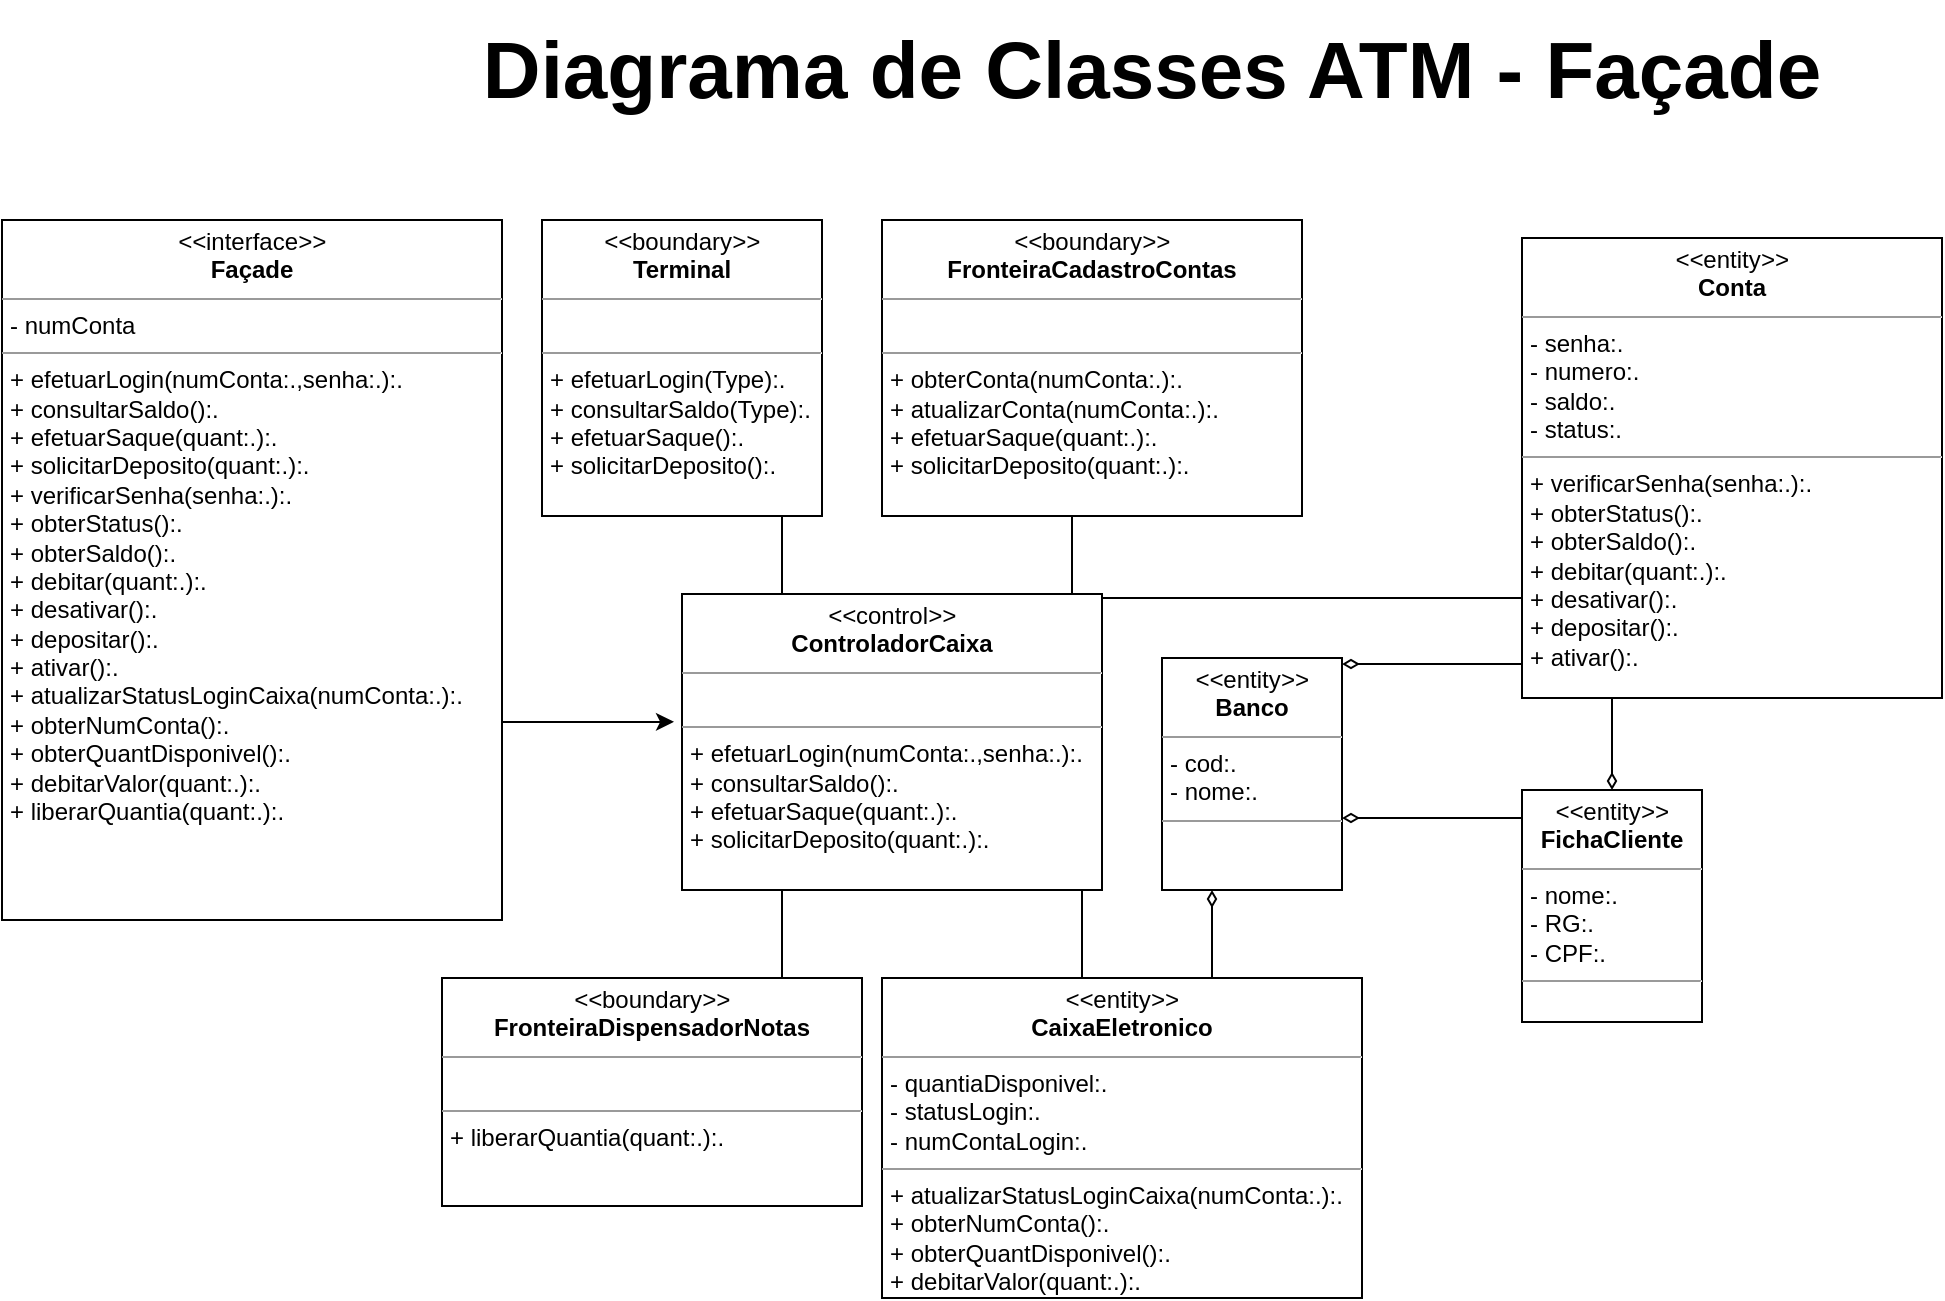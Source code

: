 <mxfile version="20.0.4" type="github">
  <diagram id="C5RBs43oDa-KdzZeNtuy" name="Page-1">
    <mxGraphModel dx="868" dy="432" grid="1" gridSize="10" guides="1" tooltips="1" connect="1" arrows="1" fold="1" page="1" pageScale="1" pageWidth="1169" pageHeight="827" math="0" shadow="0">
      <root>
        <mxCell id="WIyWlLk6GJQsqaUBKTNV-0" />
        <mxCell id="WIyWlLk6GJQsqaUBKTNV-1" parent="WIyWlLk6GJQsqaUBKTNV-0" />
        <mxCell id="RDTARKWvVBVLJ8gn_Zw1-19" value="" style="edgeStyle=orthogonalEdgeStyle;rounded=0;orthogonalLoop=1;jettySize=auto;html=1;endArrow=none;endFill=0;" parent="WIyWlLk6GJQsqaUBKTNV-1" source="RDTARKWvVBVLJ8gn_Zw1-11" target="RDTARKWvVBVLJ8gn_Zw1-18" edge="1">
          <mxGeometry relative="1" as="geometry">
            <Array as="points">
              <mxPoint x="480" y="297" />
              <mxPoint x="480" y="297" />
            </Array>
          </mxGeometry>
        </mxCell>
        <mxCell id="RDTARKWvVBVLJ8gn_Zw1-11" value="&lt;p style=&quot;margin:0px;margin-top:4px;text-align:center;&quot;&gt;&lt;i&gt;&amp;lt;&amp;lt;&lt;/i&gt;boundary&lt;i&gt;&amp;gt;&amp;gt;&lt;/i&gt;&lt;br&gt;&lt;b&gt;Terminal&lt;/b&gt;&lt;/p&gt;&lt;hr size=&quot;1&quot;&gt;&lt;p style=&quot;margin:0px;margin-left:4px;&quot;&gt;&lt;br&gt;&lt;/p&gt;&lt;hr size=&quot;1&quot;&gt;&lt;p style=&quot;margin:0px;margin-left:4px;&quot;&gt;+ efetuarLogin(Type):.&lt;br&gt;+ consultarSaldo(Type):.&lt;/p&gt;&lt;p style=&quot;margin:0px;margin-left:4px;&quot;&gt;+ efetuarSaque():.&lt;/p&gt;&lt;p style=&quot;margin:0px;margin-left:4px;&quot;&gt;+ solicitarDeposito():.&lt;/p&gt;" style="verticalAlign=top;align=left;overflow=fill;fontSize=12;fontFamily=Helvetica;html=1;" parent="WIyWlLk6GJQsqaUBKTNV-1" vertex="1">
          <mxGeometry x="360" y="130" width="140" height="148" as="geometry" />
        </mxCell>
        <mxCell id="RDTARKWvVBVLJ8gn_Zw1-21" value="" style="edgeStyle=orthogonalEdgeStyle;rounded=0;orthogonalLoop=1;jettySize=auto;html=1;endArrow=none;endFill=0;" parent="WIyWlLk6GJQsqaUBKTNV-1" source="RDTARKWvVBVLJ8gn_Zw1-18" target="RDTARKWvVBVLJ8gn_Zw1-20" edge="1">
          <mxGeometry relative="1" as="geometry">
            <Array as="points">
              <mxPoint x="625" y="287" />
              <mxPoint x="625" y="287" />
            </Array>
          </mxGeometry>
        </mxCell>
        <mxCell id="RDTARKWvVBVLJ8gn_Zw1-23" value="" style="edgeStyle=orthogonalEdgeStyle;rounded=0;orthogonalLoop=1;jettySize=auto;html=1;endArrow=none;endFill=0;" parent="WIyWlLk6GJQsqaUBKTNV-1" target="RDTARKWvVBVLJ8gn_Zw1-22" edge="1">
          <mxGeometry relative="1" as="geometry">
            <mxPoint x="455" y="465" as="sourcePoint" />
            <Array as="points">
              <mxPoint x="480" y="465" />
            </Array>
          </mxGeometry>
        </mxCell>
        <mxCell id="RDTARKWvVBVLJ8gn_Zw1-26" value="" style="edgeStyle=orthogonalEdgeStyle;rounded=0;orthogonalLoop=1;jettySize=auto;html=1;endArrow=none;endFill=0;" parent="WIyWlLk6GJQsqaUBKTNV-1" source="RDTARKWvVBVLJ8gn_Zw1-18" target="RDTARKWvVBVLJ8gn_Zw1-25" edge="1">
          <mxGeometry relative="1" as="geometry">
            <Array as="points">
              <mxPoint x="630" y="499" />
              <mxPoint x="630" y="499" />
            </Array>
          </mxGeometry>
        </mxCell>
        <mxCell id="RDTARKWvVBVLJ8gn_Zw1-33" value="" style="edgeStyle=orthogonalEdgeStyle;rounded=0;orthogonalLoop=1;jettySize=auto;html=1;endArrow=none;endFill=0;" parent="WIyWlLk6GJQsqaUBKTNV-1" source="RDTARKWvVBVLJ8gn_Zw1-18" target="RDTARKWvVBVLJ8gn_Zw1-32" edge="1">
          <mxGeometry relative="1" as="geometry">
            <Array as="points">
              <mxPoint x="800" y="319" />
              <mxPoint x="800" y="319" />
            </Array>
          </mxGeometry>
        </mxCell>
        <mxCell id="RDTARKWvVBVLJ8gn_Zw1-18" value="&lt;p style=&quot;margin:0px;margin-top:4px;text-align:center;&quot;&gt;&lt;i&gt;&amp;lt;&amp;lt;&lt;/i&gt;control&lt;i&gt;&amp;gt;&amp;gt;&lt;/i&gt;&lt;br&gt;&lt;b&gt;ControladorCaixa&lt;/b&gt;&lt;/p&gt;&lt;hr size=&quot;1&quot;&gt;&lt;p style=&quot;margin:0px;margin-left:4px;&quot;&gt;&lt;br&gt;&lt;/p&gt;&lt;hr size=&quot;1&quot;&gt;&lt;p style=&quot;margin:0px;margin-left:4px;&quot;&gt;+ efetuarLogin(numConta:.,senha:.):.&lt;br&gt;+ consultarSaldo():.&lt;/p&gt;&lt;p style=&quot;margin:0px;margin-left:4px;&quot;&gt;+ efetuarSaque(quant:.):.&lt;/p&gt;&lt;p style=&quot;margin:0px;margin-left:4px;&quot;&gt;+ solicitarDeposito(quant:.):.&lt;/p&gt;" style="verticalAlign=top;align=left;overflow=fill;fontSize=12;fontFamily=Helvetica;html=1;" parent="WIyWlLk6GJQsqaUBKTNV-1" vertex="1">
          <mxGeometry x="430" y="317" width="210" height="148" as="geometry" />
        </mxCell>
        <mxCell id="RDTARKWvVBVLJ8gn_Zw1-20" value="&lt;p style=&quot;margin:0px;margin-top:4px;text-align:center;&quot;&gt;&lt;i&gt;&amp;lt;&amp;lt;&lt;/i&gt;boundary&lt;i&gt;&amp;gt;&amp;gt;&lt;/i&gt;&lt;br&gt;&lt;b&gt;FronteiraCadastroContas&lt;/b&gt;&lt;/p&gt;&lt;hr size=&quot;1&quot;&gt;&lt;p style=&quot;margin:0px;margin-left:4px;&quot;&gt;&lt;br&gt;&lt;/p&gt;&lt;hr size=&quot;1&quot;&gt;&lt;p style=&quot;margin:0px;margin-left:4px;&quot;&gt;+ obterConta(numConta:.):.&lt;br&gt;+ atualizarConta(numConta:.):.&lt;/p&gt;&lt;p style=&quot;margin:0px;margin-left:4px;&quot;&gt;+ efetuarSaque(quant:.):.&lt;/p&gt;&lt;p style=&quot;margin:0px;margin-left:4px;&quot;&gt;+ solicitarDeposito(quant:.):.&lt;/p&gt;" style="verticalAlign=top;align=left;overflow=fill;fontSize=12;fontFamily=Helvetica;html=1;" parent="WIyWlLk6GJQsqaUBKTNV-1" vertex="1">
          <mxGeometry x="530" y="130" width="210" height="148" as="geometry" />
        </mxCell>
        <mxCell id="RDTARKWvVBVLJ8gn_Zw1-22" value="&lt;p style=&quot;margin:0px;margin-top:4px;text-align:center;&quot;&gt;&lt;i&gt;&amp;lt;&amp;lt;&lt;/i&gt;boundary&lt;i&gt;&amp;gt;&amp;gt;&lt;/i&gt;&lt;br&gt;&lt;b&gt;FronteiraDispensadorNotas&lt;/b&gt;&lt;/p&gt;&lt;hr size=&quot;1&quot;&gt;&lt;p style=&quot;margin:0px;margin-left:4px;&quot;&gt;&lt;br&gt;&lt;/p&gt;&lt;hr size=&quot;1&quot;&gt;&lt;p style=&quot;margin:0px;margin-left:4px;&quot;&gt;+ liberarQuantia(quant:.):.&lt;br&gt;&lt;/p&gt;" style="verticalAlign=top;align=left;overflow=fill;fontSize=12;fontFamily=Helvetica;html=1;" parent="WIyWlLk6GJQsqaUBKTNV-1" vertex="1">
          <mxGeometry x="310" y="509" width="210" height="114" as="geometry" />
        </mxCell>
        <mxCell id="RDTARKWvVBVLJ8gn_Zw1-30" value="" style="edgeStyle=orthogonalEdgeStyle;rounded=0;orthogonalLoop=1;jettySize=auto;html=1;endArrow=diamondThin;endFill=0;" parent="WIyWlLk6GJQsqaUBKTNV-1" source="RDTARKWvVBVLJ8gn_Zw1-25" target="RDTARKWvVBVLJ8gn_Zw1-29" edge="1">
          <mxGeometry relative="1" as="geometry">
            <Array as="points">
              <mxPoint x="695" y="499" />
              <mxPoint x="695" y="499" />
            </Array>
          </mxGeometry>
        </mxCell>
        <mxCell id="RDTARKWvVBVLJ8gn_Zw1-25" value="&lt;p style=&quot;margin:0px;margin-top:4px;text-align:center;&quot;&gt;&lt;i&gt;&amp;lt;&amp;lt;&lt;/i&gt;entity&lt;i&gt;&amp;gt;&amp;gt;&lt;/i&gt;&lt;br&gt;&lt;b&gt;CaixaEletronico&lt;/b&gt;&lt;/p&gt;&lt;hr size=&quot;1&quot;&gt;&lt;p style=&quot;margin:0px;margin-left:4px;&quot;&gt;- quantiaDisponivel:.&lt;/p&gt;&lt;p style=&quot;margin:0px;margin-left:4px;&quot;&gt;- statusLogin:.&lt;/p&gt;&lt;p style=&quot;margin:0px;margin-left:4px;&quot;&gt;- numContaLogin:.&lt;/p&gt;&lt;hr size=&quot;1&quot;&gt;&lt;p style=&quot;margin:0px;margin-left:4px;&quot;&gt;+ atualizarStatusLoginCaixa(numConta:.):.&lt;br&gt;+ obterNumConta():.&lt;/p&gt;&lt;p style=&quot;margin:0px;margin-left:4px;&quot;&gt;+ obterQuantDisponivel():.&lt;/p&gt;&lt;p style=&quot;margin:0px;margin-left:4px;&quot;&gt;+ debitarValor(quant:.):.&lt;/p&gt;" style="verticalAlign=top;align=left;overflow=fill;fontSize=12;fontFamily=Helvetica;html=1;" parent="WIyWlLk6GJQsqaUBKTNV-1" vertex="1">
          <mxGeometry x="530" y="509" width="240" height="160" as="geometry" />
        </mxCell>
        <mxCell id="RDTARKWvVBVLJ8gn_Zw1-29" value="&lt;p style=&quot;margin:0px;margin-top:4px;text-align:center;&quot;&gt;&lt;i&gt;&amp;lt;&amp;lt;&lt;/i&gt;entity&lt;i&gt;&amp;gt;&amp;gt;&lt;/i&gt;&lt;br&gt;&lt;b&gt;Banco&lt;/b&gt;&lt;/p&gt;&lt;hr size=&quot;1&quot;&gt;&lt;p style=&quot;margin:0px;margin-left:4px;&quot;&gt;- cod:.&lt;/p&gt;&lt;p style=&quot;margin:0px;margin-left:4px;&quot;&gt;- nome:.&lt;br&gt;&lt;/p&gt;&lt;hr size=&quot;1&quot;&gt;&lt;p style=&quot;margin:0px;margin-left:4px;&quot;&gt;&lt;br&gt;&lt;/p&gt;" style="verticalAlign=top;align=left;overflow=fill;fontSize=12;fontFamily=Helvetica;html=1;" parent="WIyWlLk6GJQsqaUBKTNV-1" vertex="1">
          <mxGeometry x="670" y="349" width="90" height="116" as="geometry" />
        </mxCell>
        <mxCell id="RDTARKWvVBVLJ8gn_Zw1-35" style="edgeStyle=orthogonalEdgeStyle;rounded=0;orthogonalLoop=1;jettySize=auto;html=1;endArrow=diamondThin;endFill=0;entryX=1;entryY=0.026;entryDx=0;entryDy=0;entryPerimeter=0;startArrow=none;startFill=0;jumpSize=6;" parent="WIyWlLk6GJQsqaUBKTNV-1" source="RDTARKWvVBVLJ8gn_Zw1-32" target="RDTARKWvVBVLJ8gn_Zw1-29" edge="1">
          <mxGeometry relative="1" as="geometry">
            <mxPoint x="760" y="359" as="targetPoint" />
            <Array as="points">
              <mxPoint x="830" y="352" />
              <mxPoint x="830" y="352" />
            </Array>
          </mxGeometry>
        </mxCell>
        <mxCell id="RDTARKWvVBVLJ8gn_Zw1-40" value="" style="edgeStyle=orthogonalEdgeStyle;rounded=0;jumpSize=6;orthogonalLoop=1;jettySize=auto;html=1;startArrow=none;startFill=0;endArrow=diamondThin;endFill=0;startSize=0;sourcePerimeterSpacing=0;strokeWidth=1;" parent="WIyWlLk6GJQsqaUBKTNV-1" source="RDTARKWvVBVLJ8gn_Zw1-32" target="RDTARKWvVBVLJ8gn_Zw1-37" edge="1">
          <mxGeometry relative="1" as="geometry">
            <Array as="points">
              <mxPoint x="895" y="389" />
              <mxPoint x="895" y="389" />
            </Array>
          </mxGeometry>
        </mxCell>
        <mxCell id="RDTARKWvVBVLJ8gn_Zw1-32" value="&lt;p style=&quot;margin:0px;margin-top:4px;text-align:center;&quot;&gt;&lt;i&gt;&amp;lt;&amp;lt;&lt;/i&gt;entity&lt;i&gt;&amp;gt;&amp;gt;&lt;/i&gt;&lt;br&gt;&lt;b&gt;Conta&lt;/b&gt;&lt;/p&gt;&lt;hr size=&quot;1&quot;&gt;&lt;p style=&quot;margin:0px;margin-left:4px;&quot;&gt;- senha:.&lt;/p&gt;&lt;p style=&quot;margin:0px;margin-left:4px;&quot;&gt;- numero:.&lt;/p&gt;&lt;p style=&quot;margin:0px;margin-left:4px;&quot;&gt;- saldo:.&lt;/p&gt;&lt;p style=&quot;margin:0px;margin-left:4px;&quot;&gt;- status:.&lt;/p&gt;&lt;hr size=&quot;1&quot;&gt;&lt;p style=&quot;margin:0px;margin-left:4px;&quot;&gt;+ verificarSenha(senha:.):.&lt;br&gt;+ obterStatus():.&lt;/p&gt;&lt;p style=&quot;margin:0px;margin-left:4px;&quot;&gt;+ obterSaldo():.&lt;/p&gt;&lt;p style=&quot;margin:0px;margin-left:4px;&quot;&gt;+ debitar(quant:.):.&lt;/p&gt;&lt;p style=&quot;margin:0px;margin-left:4px;&quot;&gt;+ desativar():.&lt;/p&gt;&lt;p style=&quot;margin:0px;margin-left:4px;&quot;&gt;+ depositar():.&lt;/p&gt;&lt;p style=&quot;margin:0px;margin-left:4px;&quot;&gt;+ ativar():.&lt;/p&gt;" style="verticalAlign=top;align=left;overflow=fill;fontSize=12;fontFamily=Helvetica;html=1;" parent="WIyWlLk6GJQsqaUBKTNV-1" vertex="1">
          <mxGeometry x="850" y="139" width="210" height="230" as="geometry" />
        </mxCell>
        <mxCell id="RDTARKWvVBVLJ8gn_Zw1-39" value="" style="edgeStyle=orthogonalEdgeStyle;rounded=0;jumpSize=6;orthogonalLoop=1;jettySize=auto;html=1;startArrow=none;startFill=0;endArrow=diamondThin;endFill=0;startSize=0;sourcePerimeterSpacing=0;strokeWidth=1;" parent="WIyWlLk6GJQsqaUBKTNV-1" source="RDTARKWvVBVLJ8gn_Zw1-37" target="RDTARKWvVBVLJ8gn_Zw1-29" edge="1">
          <mxGeometry relative="1" as="geometry">
            <Array as="points">
              <mxPoint x="780" y="429" />
              <mxPoint x="780" y="429" />
            </Array>
          </mxGeometry>
        </mxCell>
        <mxCell id="RDTARKWvVBVLJ8gn_Zw1-37" value="&lt;p style=&quot;margin:0px;margin-top:4px;text-align:center;&quot;&gt;&lt;i&gt;&amp;lt;&amp;lt;&lt;/i&gt;entity&lt;i&gt;&amp;gt;&amp;gt;&lt;/i&gt;&lt;br&gt;&lt;b&gt;FichaCliente&lt;/b&gt;&lt;/p&gt;&lt;hr size=&quot;1&quot;&gt;&lt;p style=&quot;margin:0px;margin-left:4px;&quot;&gt;- nome:.&lt;/p&gt;&lt;p style=&quot;margin:0px;margin-left:4px;&quot;&gt;- RG:.&lt;br&gt;&lt;/p&gt;&lt;p style=&quot;margin:0px;margin-left:4px;&quot;&gt;- CPF:.&lt;/p&gt;&lt;hr size=&quot;1&quot;&gt;&lt;p style=&quot;margin:0px;margin-left:4px;&quot;&gt;&lt;br&gt;&lt;/p&gt;" style="verticalAlign=top;align=left;overflow=fill;fontSize=12;fontFamily=Helvetica;html=1;" parent="WIyWlLk6GJQsqaUBKTNV-1" vertex="1">
          <mxGeometry x="850" y="415" width="90" height="116" as="geometry" />
        </mxCell>
        <mxCell id="RDTARKWvVBVLJ8gn_Zw1-41" value="Diagrama de Classes ATM - Façade" style="text;align=center;fontStyle=1;verticalAlign=middle;spacingLeft=3;spacingRight=3;strokeColor=none;rotatable=0;points=[[0,0.5],[1,0.5]];portConstraint=eastwest;fontSize=40;labelBorderColor=none;fillColor=none;strokeWidth=0;" parent="WIyWlLk6GJQsqaUBKTNV-1" vertex="1">
          <mxGeometry x="320" y="20" width="690" height="60" as="geometry" />
        </mxCell>
        <mxCell id="wRzFOINL_raNaeofd8Ia-0" value="&lt;p style=&quot;margin:0px;margin-top:4px;text-align:center;&quot;&gt;&lt;i&gt;&amp;lt;&amp;lt;&lt;/i&gt;interface&lt;i&gt;&amp;gt;&amp;gt;&lt;/i&gt;&lt;br&gt;&lt;b&gt;Façade&lt;/b&gt;&lt;/p&gt;&lt;hr size=&quot;1&quot;&gt;&lt;p style=&quot;margin:0px;margin-left:4px;&quot;&gt;- numConta&lt;/p&gt;&lt;hr size=&quot;1&quot;&gt;&lt;p style=&quot;margin: 0px 0px 0px 4px;&quot;&gt;+ efetuarLogin(numConta:.,senha:.):.&lt;br&gt;+ consultarSaldo():.&lt;/p&gt;&lt;p style=&quot;margin: 0px 0px 0px 4px;&quot;&gt;+ efetuarSaque(quant:.):.&lt;/p&gt;&lt;p style=&quot;margin: 0px 0px 0px 4px;&quot;&gt;+ solicitarDeposito(quant:.):.&lt;/p&gt;&lt;p style=&quot;margin:0px;margin-left:4px;&quot;&gt;+ verificarSenha(senha:.):.&lt;br&gt;+ obterStatus():.&lt;/p&gt;&lt;p style=&quot;margin:0px;margin-left:4px;&quot;&gt;+ obterSaldo():.&lt;/p&gt;&lt;p style=&quot;margin:0px;margin-left:4px;&quot;&gt;+ debitar(quant:.):.&lt;/p&gt;&lt;p style=&quot;margin:0px;margin-left:4px;&quot;&gt;+ desativar():.&lt;/p&gt;&lt;p style=&quot;margin:0px;margin-left:4px;&quot;&gt;+ depositar():.&lt;/p&gt;&lt;p style=&quot;margin:0px;margin-left:4px;&quot;&gt;+ ativar():.&lt;/p&gt;&lt;p style=&quot;margin: 0px 0px 0px 4px;&quot;&gt;+ atualizarStatusLoginCaixa(numConta:.):.&lt;br&gt;+ obterNumConta():.&lt;/p&gt;&lt;p style=&quot;margin: 0px 0px 0px 4px;&quot;&gt;+ obterQuantDisponivel():.&lt;/p&gt;&lt;p style=&quot;margin: 0px 0px 0px 4px;&quot;&gt;+ debitarValor(quant:.):.&lt;/p&gt;&lt;p style=&quot;margin: 0px 0px 0px 4px;&quot;&gt;+ liberarQuantia(quant:.):.&lt;br&gt;&lt;/p&gt;" style="verticalAlign=top;align=left;overflow=fill;fontSize=12;fontFamily=Helvetica;html=1;" parent="WIyWlLk6GJQsqaUBKTNV-1" vertex="1">
          <mxGeometry x="90" y="130" width="250" height="350" as="geometry" />
        </mxCell>
        <mxCell id="wRzFOINL_raNaeofd8Ia-1" value="" style="endArrow=classic;html=1;rounded=0;entryX=-0.019;entryY=0.432;entryDx=0;entryDy=0;entryPerimeter=0;" parent="WIyWlLk6GJQsqaUBKTNV-1" target="RDTARKWvVBVLJ8gn_Zw1-18" edge="1">
          <mxGeometry width="50" height="50" relative="1" as="geometry">
            <mxPoint x="340" y="381" as="sourcePoint" />
            <mxPoint x="380" y="330" as="targetPoint" />
          </mxGeometry>
        </mxCell>
      </root>
    </mxGraphModel>
  </diagram>
</mxfile>
